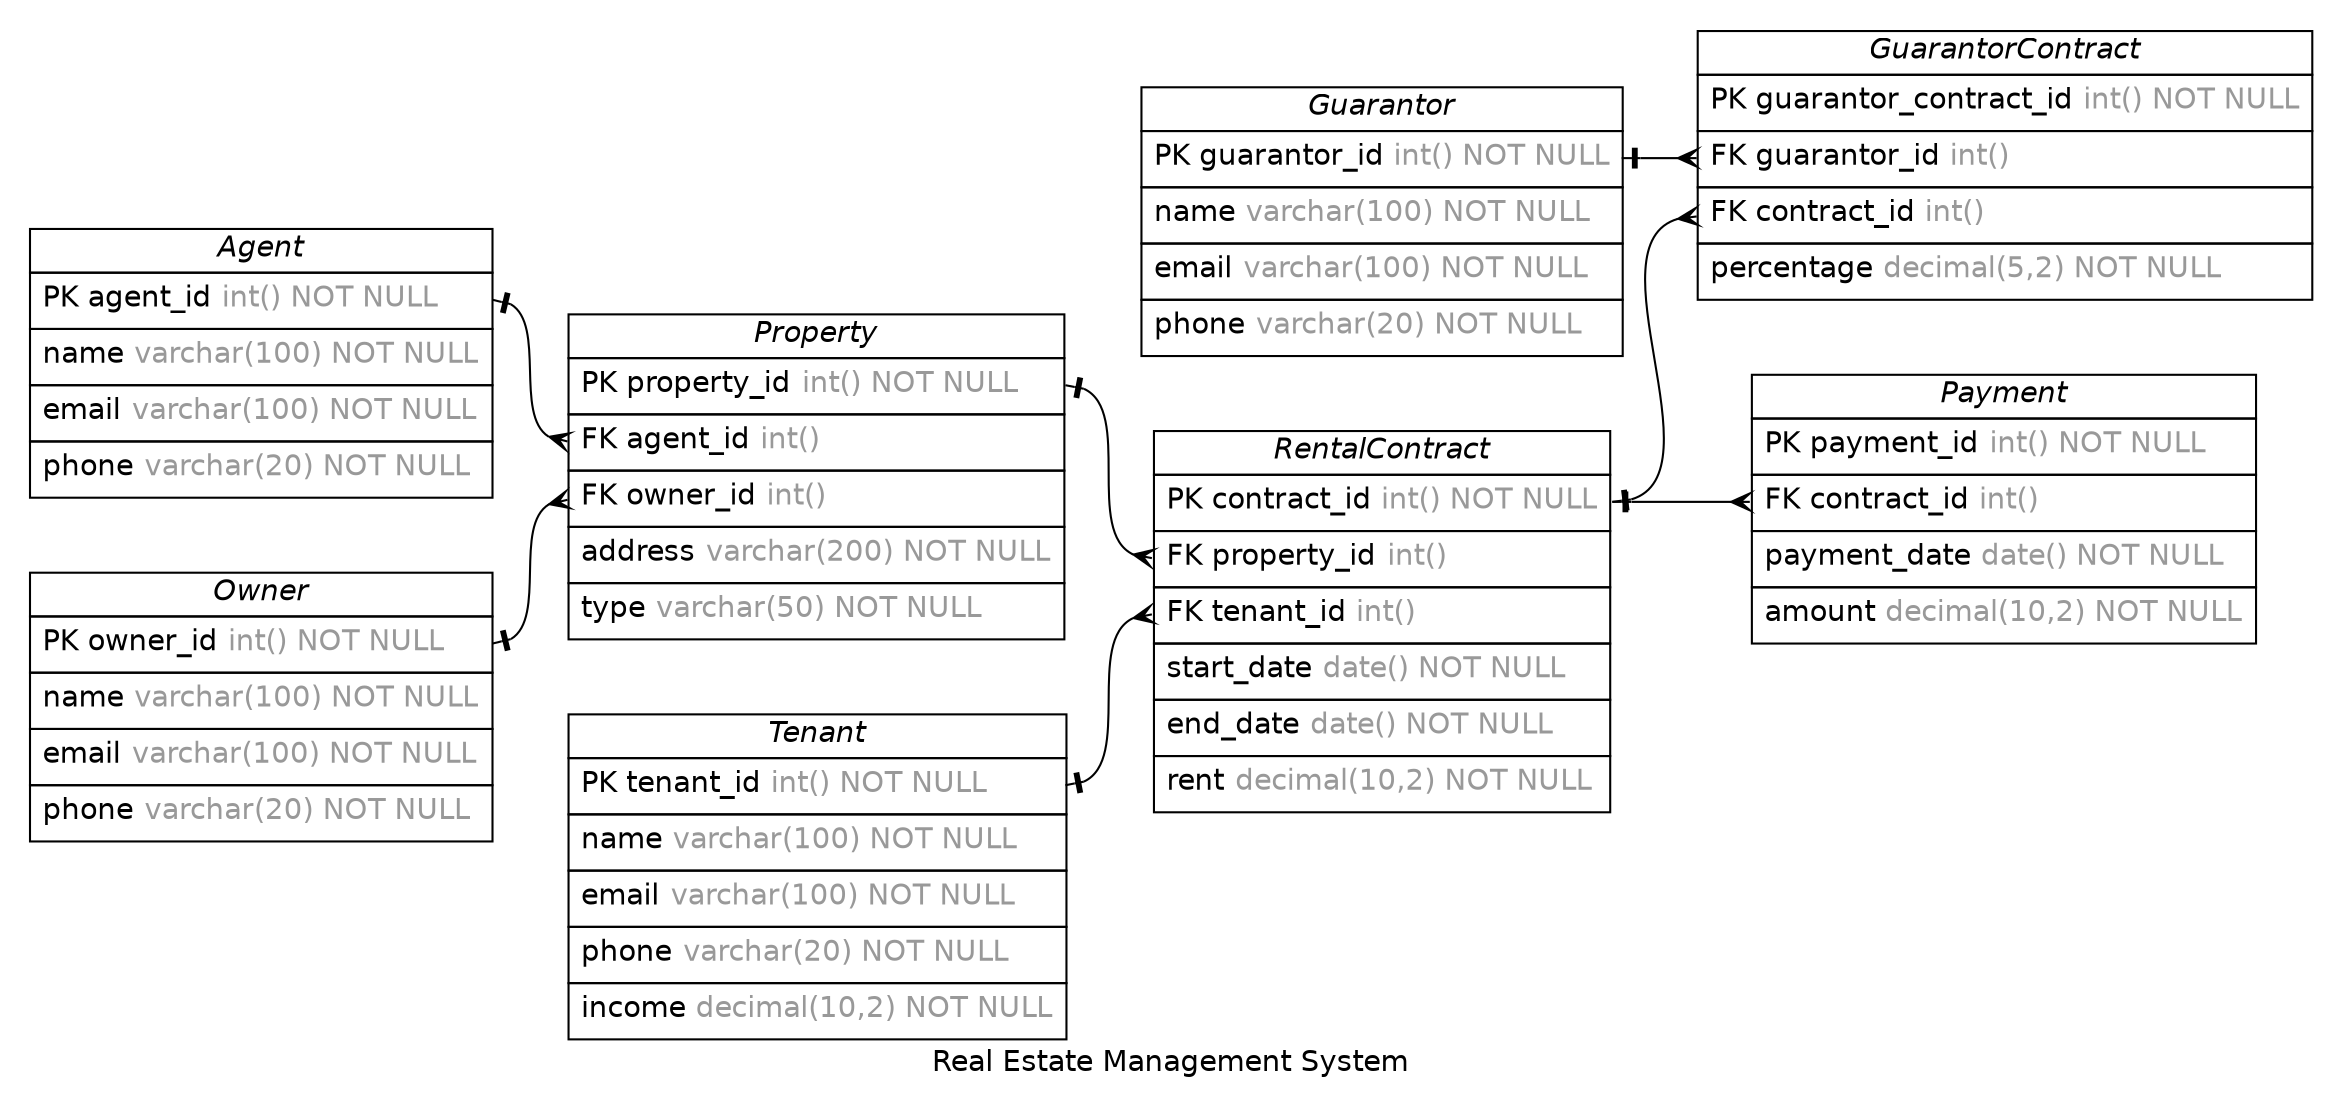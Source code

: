 /* created with ERDot < https://github.com/ehne/ERDot > */
digraph G {
    graph [
        nodesep=0.5;
        rankdir="LR";
        concentrate=true;
        splines="spline";
        fontname="Helvetica";
        pad="0.2,0.2",
        label="Real Estate Management System",
        
    ];
    
    node [shape=plain, fontname="Helvetica"];
    edge [
        dir=both,
        fontsize=12,
        arrowsize=0.9,
        penwidth=1.0,
        labelangle=32,
        labeldistance=1.8,
        fontname="Helvetica"
    ];
    
    "Agent" [ label=<
        <table border="0" cellborder="1" cellspacing="0" >
        <tr><td><i>Agent</i></td></tr>
        <tr><td port="agent_id" align="left" cellpadding="5">PK agent_id <font color="grey60">int() NOT NULL</font></td></tr>
        <tr><td port="name" align="left" cellpadding="5">name <font color="grey60">varchar(100) NOT NULL</font></td></tr>
        <tr><td port="email" align="left" cellpadding="5">email <font color="grey60">varchar(100) NOT NULL</font></td></tr>
        <tr><td port="phone" align="left" cellpadding="5">phone <font color="grey60">varchar(20) NOT NULL</font></td></tr>
    </table>>];
    "Property" [ label=<
        <table border="0" cellborder="1" cellspacing="0" >
        <tr><td><i>Property</i></td></tr>
        <tr><td port="property_id" align="left" cellpadding="5">PK property_id <font color="grey60">int() NOT NULL</font></td></tr>
        <tr><td port="agent_id" align="left" cellpadding="5">FK agent_id <font color="grey60">int()</font></td></tr>
        <tr><td port="owner_id" align="left" cellpadding="5">FK owner_id <font color="grey60">int()</font></td></tr>
        <tr><td port="address" align="left" cellpadding="5">address <font color="grey60">varchar(200) NOT NULL</font></td></tr>
        <tr><td port="type" align="left" cellpadding="5">type <font color="grey60">varchar(50) NOT NULL</font></td></tr>
    </table>>];
    "Owner" [ label=<
        <table border="0" cellborder="1" cellspacing="0" >
        <tr><td><i>Owner</i></td></tr>
        <tr><td port="owner_id" align="left" cellpadding="5">PK owner_id <font color="grey60">int() NOT NULL</font></td></tr>
        <tr><td port="name" align="left" cellpadding="5">name <font color="grey60">varchar(100) NOT NULL</font></td></tr>
        <tr><td port="email" align="left" cellpadding="5">email <font color="grey60">varchar(100) NOT NULL</font></td></tr>
        <tr><td port="phone" align="left" cellpadding="5">phone <font color="grey60">varchar(20) NOT NULL</font></td></tr>
    </table>>];
    "Tenant" [ label=<
        <table border="0" cellborder="1" cellspacing="0" >
        <tr><td><i>Tenant</i></td></tr>
        <tr><td port="tenant_id" align="left" cellpadding="5">PK tenant_id <font color="grey60">int() NOT NULL</font></td></tr>
        <tr><td port="name" align="left" cellpadding="5">name <font color="grey60">varchar(100) NOT NULL</font></td></tr>
        <tr><td port="email" align="left" cellpadding="5">email <font color="grey60">varchar(100) NOT NULL</font></td></tr>
        <tr><td port="phone" align="left" cellpadding="5">phone <font color="grey60">varchar(20) NOT NULL</font></td></tr>
        <tr><td port="income" align="left" cellpadding="5">income <font color="grey60">decimal(10,2) NOT NULL</font></td></tr>
    </table>>];
    "RentalContract" [ label=<
        <table border="0" cellborder="1" cellspacing="0" >
        <tr><td><i>RentalContract</i></td></tr>
        <tr><td port="contract_id" align="left" cellpadding="5">PK contract_id <font color="grey60">int() NOT NULL</font></td></tr>
        <tr><td port="property_id" align="left" cellpadding="5">FK property_id <font color="grey60">int()</font></td></tr>
        <tr><td port="tenant_id" align="left" cellpadding="5">FK tenant_id <font color="grey60">int()</font></td></tr>
        <tr><td port="start_date" align="left" cellpadding="5">start_date <font color="grey60">date() NOT NULL</font></td></tr>
        <tr><td port="end_date" align="left" cellpadding="5">end_date <font color="grey60">date() NOT NULL</font></td></tr>
        <tr><td port="rent" align="left" cellpadding="5">rent <font color="grey60">decimal(10,2) NOT NULL</font></td></tr>
    </table>>];
    "Guarantor" [ label=<
        <table border="0" cellborder="1" cellspacing="0" >
        <tr><td><i>Guarantor</i></td></tr>
        <tr><td port="guarantor_id" align="left" cellpadding="5">PK guarantor_id <font color="grey60">int() NOT NULL</font></td></tr>
        <tr><td port="name" align="left" cellpadding="5">name <font color="grey60">varchar(100) NOT NULL</font></td></tr>
        <tr><td port="email" align="left" cellpadding="5">email <font color="grey60">varchar(100) NOT NULL</font></td></tr>
        <tr><td port="phone" align="left" cellpadding="5">phone <font color="grey60">varchar(20) NOT NULL</font></td></tr>
    </table>>];
    "GuarantorContract" [ label=<
        <table border="0" cellborder="1" cellspacing="0" >
        <tr><td><i>GuarantorContract</i></td></tr>
        <tr><td port="guarantor_contract_id" align="left" cellpadding="5">PK guarantor_contract_id <font color="grey60">int() NOT NULL</font></td></tr>
        <tr><td port="guarantor_id" align="left" cellpadding="5">FK guarantor_id <font color="grey60">int()</font></td></tr>
        <tr><td port="contract_id" align="left" cellpadding="5">FK contract_id <font color="grey60">int()</font></td></tr>
        <tr><td port="percentage" align="left" cellpadding="5">percentage <font color="grey60">decimal(5,2) NOT NULL</font></td></tr>
    </table>>];
    "Payment" [ label=<
        <table border="0" cellborder="1" cellspacing="0" >
        <tr><td><i>Payment</i></td></tr>
        <tr><td port="payment_id" align="left" cellpadding="5">PK payment_id <font color="grey60">int() NOT NULL</font></td></tr>
        <tr><td port="contract_id" align="left" cellpadding="5">FK contract_id <font color="grey60">int()</font></td></tr>
        <tr><td port="payment_date" align="left" cellpadding="5">payment_date <font color="grey60">date() NOT NULL</font></td></tr>
        <tr><td port="amount" align="left" cellpadding="5">amount <font color="grey60">decimal(10,2) NOT NULL</font></td></tr>
    </table>>];

    
    "Agent":"agent_id"->"Property":"agent_id" [
        arrowhead=ocrow,

        arrowtail=noneotee,
    ];

    
    "Owner":"owner_id"->"Property":"owner_id" [
        arrowhead=ocrow,

        arrowtail=noneotee,
    ];

    
    "Property":"property_id"->"RentalContract":"property_id" [
        arrowhead=ocrow,

        arrowtail=noneotee,
    ];

    
    "Tenant":"tenant_id"->"RentalContract":"tenant_id" [
        arrowhead=ocrow,

        arrowtail=noneotee,
    ];

    
    "Guarantor":"guarantor_id"->"GuarantorContract":"guarantor_id" [
        arrowhead=ocrow,

        arrowtail=noneotee,
    ];

    
    "RentalContract":"contract_id"->"GuarantorContract":"contract_id" [
        arrowhead=ocrow,

        arrowtail=noneotee,
    ];

    
    "RentalContract":"contract_id"->"Payment":"contract_id" [
        arrowhead=ocrow,

        arrowtail=noneotee,
    ];



    

}
